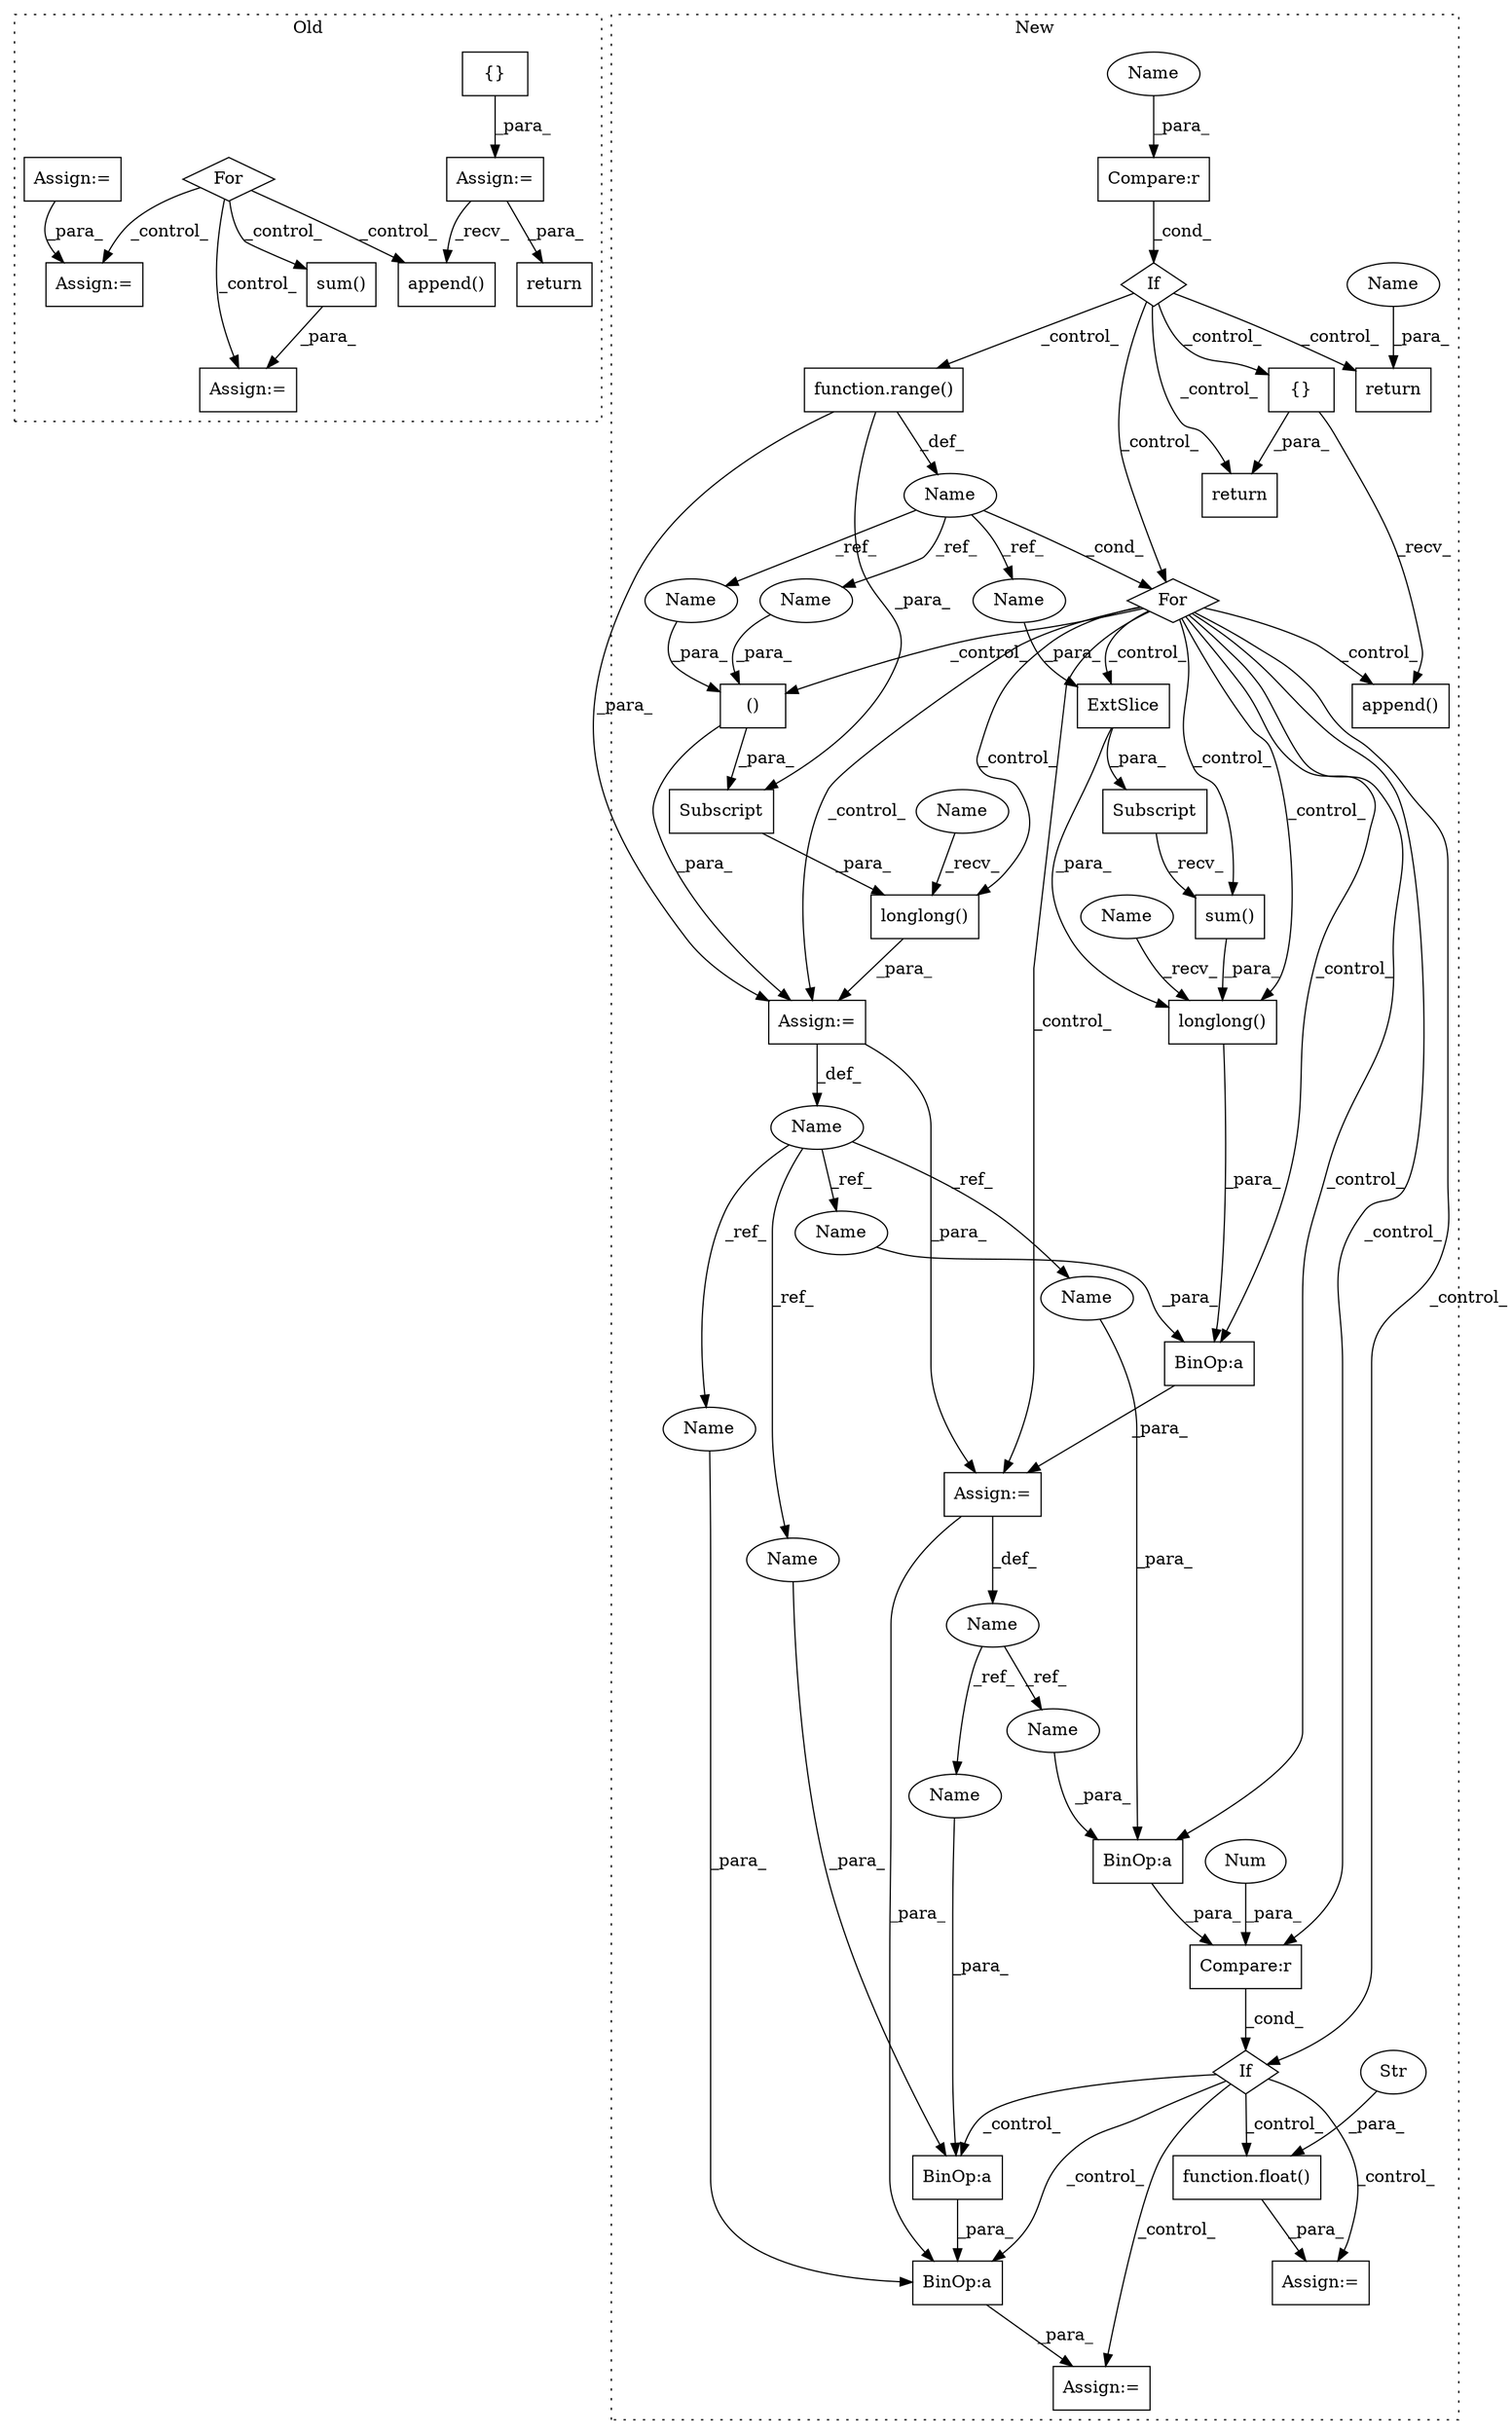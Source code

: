 digraph G {
subgraph cluster0 {
1 [label="append()" a="75" s="1436,1472" l="18,1" shape="box"];
5 [label="{}" a="59" s="977,977" l="2,1" shape="box"];
6 [label="For" a="107" s="1078,1109" l="4,14" shape="diamond"];
7 [label="Assign:=" a="68" s="974" l="3" shape="box"];
9 [label="return" a="93" s="1560" l="7" shape="box"];
16 [label="Assign:=" a="68" s="1242" l="3" shape="box"];
19 [label="sum()" a="75" s="1245" l="24" shape="box"];
36 [label="Assign:=" a="68" s="1175" l="3" shape="box"];
38 [label="Assign:=" a="68" s="1044" l="3" shape="box"];
label = "Old";
style="dotted";
}
subgraph cluster1 {
2 [label="If" a="96" s="1410" l="3" shape="diamond"];
3 [label="Compare:r" a="40" s="1413" l="12" shape="box"];
4 [label="Assign:=" a="68" s="1499" l="3" shape="box"];
8 [label="Num" a="76" s="1424" l="1" shape="ellipse"];
10 [label="Assign:=" a="68" s="1446" l="3" shape="box"];
11 [label="If" a="96" s="1135" l="3" shape="diamond"];
12 [label="Compare:r" a="40" s="1138" l="29" shape="box"];
13 [label="return" a="93" s="1181" l="7" shape="box"];
14 [label="BinOp:a" a="82" s="1510" l="3" shape="box"];
15 [label="BinOp:a" a="82" s="1504" l="3" shape="box"];
17 [label="()" a="54" s="1314" l="7" shape="box"];
18 [label="function.range()" a="75" s="1233,1255" l="6,1" shape="box"];
20 [label="sum()" a="75" s="1353" l="37" shape="box"];
21 [label="Name" a="87" s="1270" l="2" shape="ellipse"];
22 [label="Name" a="87" s="1224" l="5" shape="ellipse"];
23 [label="longlong()" a="75" s="1341,1390" l="12,1" shape="box"];
24 [label="longlong()" a="75" s="1275,1322" l="12,1" shape="box"];
25 [label="BinOp:a" a="82" s="1391" l="3" shape="box"];
26 [label="BinOp:a" a="82" s="1415" l="3" shape="box"];
27 [label="Subscript" a="63" s="1353,0" l="31,0" shape="box"];
28 [label="{}" a="59" s="1209,1209" l="2,1" shape="box"];
29 [label="Subscript" a="63" s="1287,0" l="35,0" shape="box"];
30 [label="For" a="107" s="1220,1256" l="4,14" shape="diamond"];
31 [label="function.float()" a="75" s="1449,1460" l="6,1" shape="box"];
32 [label="Str" a="66" s="1455" l="5" shape="ellipse"];
33 [label="append()" a="75" s="1530,1545" l="12,1" shape="box"];
34 [label="Name" a="87" s="1336" l="2" shape="ellipse"];
35 [label="ExtSlice" a="85" s="1353" l="4" shape="box"];
37 [label="Assign:=" a="68" s="1272" l="3" shape="box"];
39 [label="Assign:=" a="68" s="1338" l="3" shape="box"];
40 [label="return" a="93" s="1595" l="7" shape="box"];
41 [label="Name" a="87" s="1188" l="4" shape="ellipse"];
42 [label="Name" a="87" s="1163" l="4" shape="ellipse"];
43 [label="Name" a="87" s="1513" l="2" shape="ellipse"];
44 [label="Name" a="87" s="1418" l="2" shape="ellipse"];
45 [label="Name" a="87" s="1275" l="2" shape="ellipse"];
46 [label="Name" a="87" s="1341" l="2" shape="ellipse"];
47 [label="Name" a="87" s="1413" l="2" shape="ellipse"];
48 [label="Name" a="87" s="1502" l="2" shape="ellipse"];
49 [label="Name" a="87" s="1394" l="2" shape="ellipse"];
50 [label="Name" a="87" s="1508" l="2" shape="ellipse"];
51 [label="Name" a="87" s="1316" l="5" shape="ellipse"];
52 [label="Name" a="87" s="1375" l="5" shape="ellipse"];
53 [label="Name" a="87" s="1309" l="5" shape="ellipse"];
label = "New";
style="dotted";
}
2 -> 15 [label="_control_"];
2 -> 14 [label="_control_"];
2 -> 4 [label="_control_"];
2 -> 31 [label="_control_"];
2 -> 10 [label="_control_"];
3 -> 2 [label="_cond_"];
5 -> 7 [label="_para_"];
6 -> 36 [label="_control_"];
6 -> 19 [label="_control_"];
6 -> 1 [label="_control_"];
6 -> 16 [label="_control_"];
7 -> 1 [label="_recv_"];
7 -> 9 [label="_para_"];
8 -> 3 [label="_para_"];
11 -> 13 [label="_control_"];
11 -> 18 [label="_control_"];
11 -> 30 [label="_control_"];
11 -> 40 [label="_control_"];
11 -> 28 [label="_control_"];
12 -> 11 [label="_cond_"];
14 -> 15 [label="_para_"];
15 -> 4 [label="_para_"];
17 -> 37 [label="_para_"];
17 -> 29 [label="_para_"];
18 -> 29 [label="_para_"];
18 -> 22 [label="_def_"];
18 -> 37 [label="_para_"];
19 -> 16 [label="_para_"];
20 -> 23 [label="_para_"];
21 -> 49 [label="_ref_"];
21 -> 47 [label="_ref_"];
21 -> 48 [label="_ref_"];
21 -> 50 [label="_ref_"];
22 -> 30 [label="_cond_"];
22 -> 52 [label="_ref_"];
22 -> 53 [label="_ref_"];
22 -> 51 [label="_ref_"];
23 -> 25 [label="_para_"];
24 -> 37 [label="_para_"];
25 -> 39 [label="_para_"];
26 -> 3 [label="_para_"];
27 -> 20 [label="_recv_"];
28 -> 40 [label="_para_"];
28 -> 33 [label="_recv_"];
29 -> 24 [label="_para_"];
30 -> 39 [label="_control_"];
30 -> 24 [label="_control_"];
30 -> 2 [label="_control_"];
30 -> 33 [label="_control_"];
30 -> 25 [label="_control_"];
30 -> 26 [label="_control_"];
30 -> 17 [label="_control_"];
30 -> 20 [label="_control_"];
30 -> 37 [label="_control_"];
30 -> 3 [label="_control_"];
30 -> 23 [label="_control_"];
30 -> 35 [label="_control_"];
31 -> 10 [label="_para_"];
32 -> 31 [label="_para_"];
34 -> 43 [label="_ref_"];
34 -> 44 [label="_ref_"];
35 -> 27 [label="_para_"];
35 -> 23 [label="_para_"];
37 -> 21 [label="_def_"];
37 -> 39 [label="_para_"];
38 -> 36 [label="_para_"];
39 -> 15 [label="_para_"];
39 -> 34 [label="_def_"];
41 -> 13 [label="_para_"];
42 -> 12 [label="_para_"];
43 -> 14 [label="_para_"];
44 -> 26 [label="_para_"];
45 -> 24 [label="_recv_"];
46 -> 23 [label="_recv_"];
47 -> 26 [label="_para_"];
48 -> 15 [label="_para_"];
49 -> 25 [label="_para_"];
50 -> 14 [label="_para_"];
51 -> 17 [label="_para_"];
52 -> 35 [label="_para_"];
53 -> 17 [label="_para_"];
}
